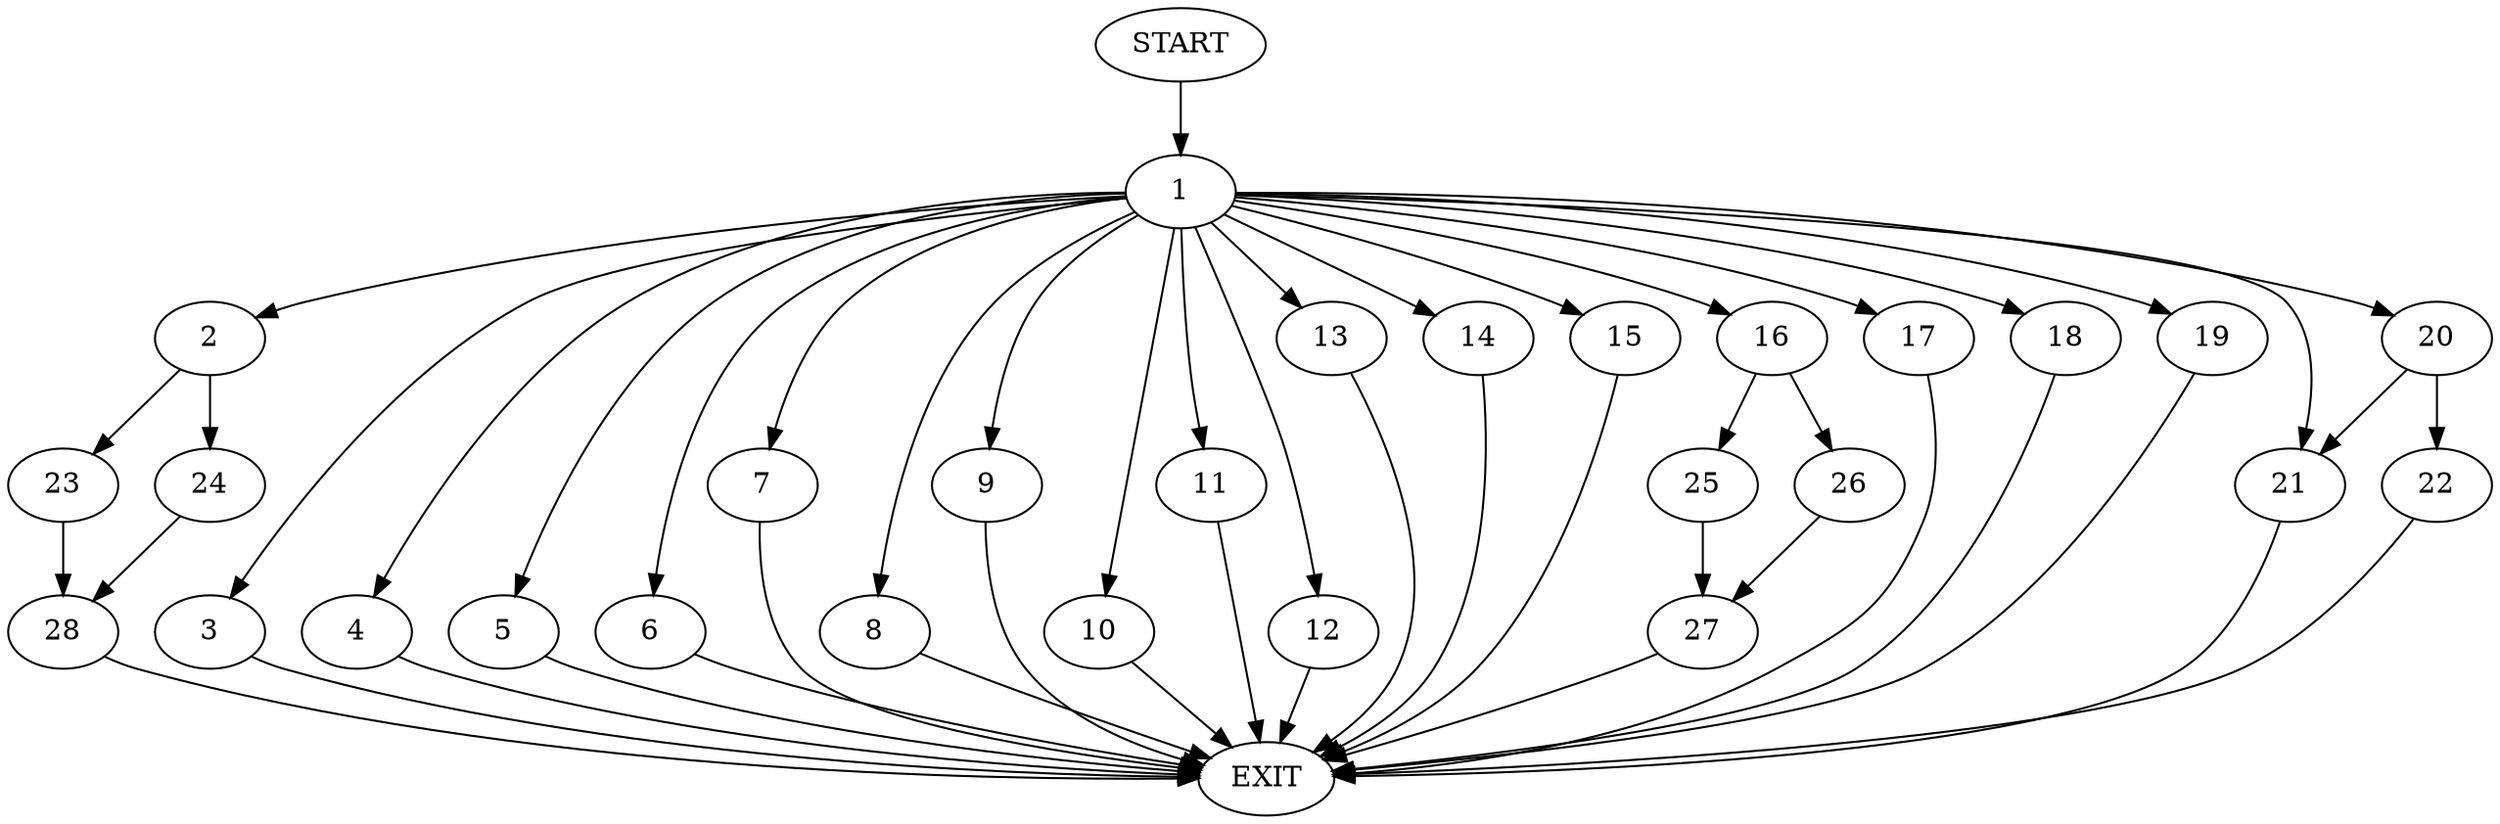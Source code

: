digraph {
0 [label="START"]
29 [label="EXIT"]
0 -> 1
1 -> 2
1 -> 3
1 -> 4
1 -> 5
1 -> 6
1 -> 7
1 -> 8
1 -> 9
1 -> 10
1 -> 11
1 -> 12
1 -> 13
1 -> 14
1 -> 15
1 -> 16
1 -> 17
1 -> 18
1 -> 19
1 -> 20
1 -> 21
11 -> 29
4 -> 29
3 -> 29
9 -> 29
21 -> 29
19 -> 29
10 -> 29
12 -> 29
15 -> 29
5 -> 29
13 -> 29
20 -> 22
20 -> 21
7 -> 29
17 -> 29
18 -> 29
2 -> 23
2 -> 24
14 -> 29
6 -> 29
8 -> 29
16 -> 25
16 -> 26
22 -> 29
26 -> 27
25 -> 27
27 -> 29
23 -> 28
24 -> 28
28 -> 29
}
